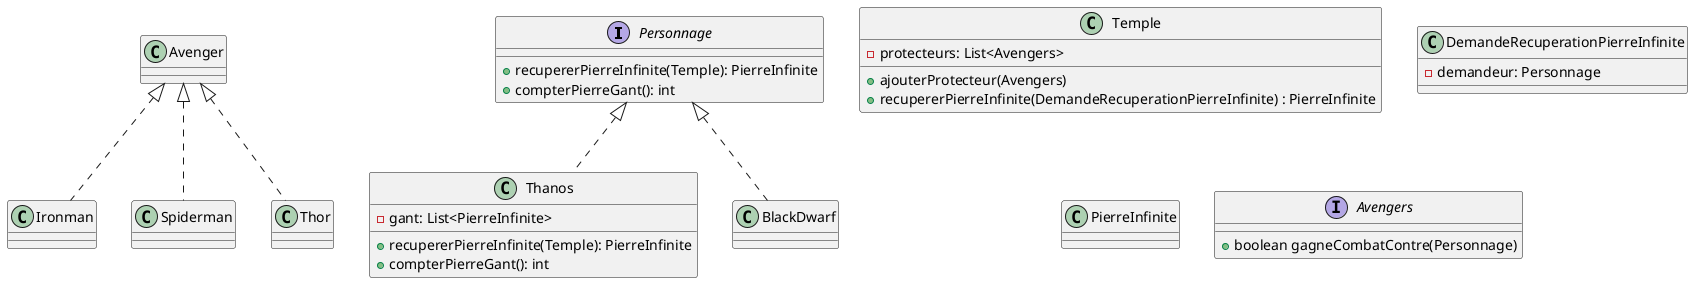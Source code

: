 @startuml ChainOfResponsability

interface Personnage {
    + recupererPierreInfinite(Temple): PierreInfinite
    + compterPierreGant(): int
}

class Thanos {
    - gant: List<PierreInfinite>
    + recupererPierreInfinite(Temple): PierreInfinite
    + compterPierreGant(): int
}

class BlackDwarf {
}

BlackDwarf .up.|> Personnage
Thanos .up.|> Personnage

class Temple {
    - protecteurs: List<Avengers>
    + ajouterProtecteur(Avengers)
    + recupererPierreInfinite(DemandeRecuperationPierreInfinite) : PierreInfinite
}

class DemandeRecuperationPierreInfinite {
    - demandeur: Personnage
}

class PierreInfinite

interface Avengers {
    + boolean gagneCombatContre(Personnage)
}

Ironman .up.|> Avenger
Spiderman .up.|> Avenger
Thor .up.|> Avenger

@enduml